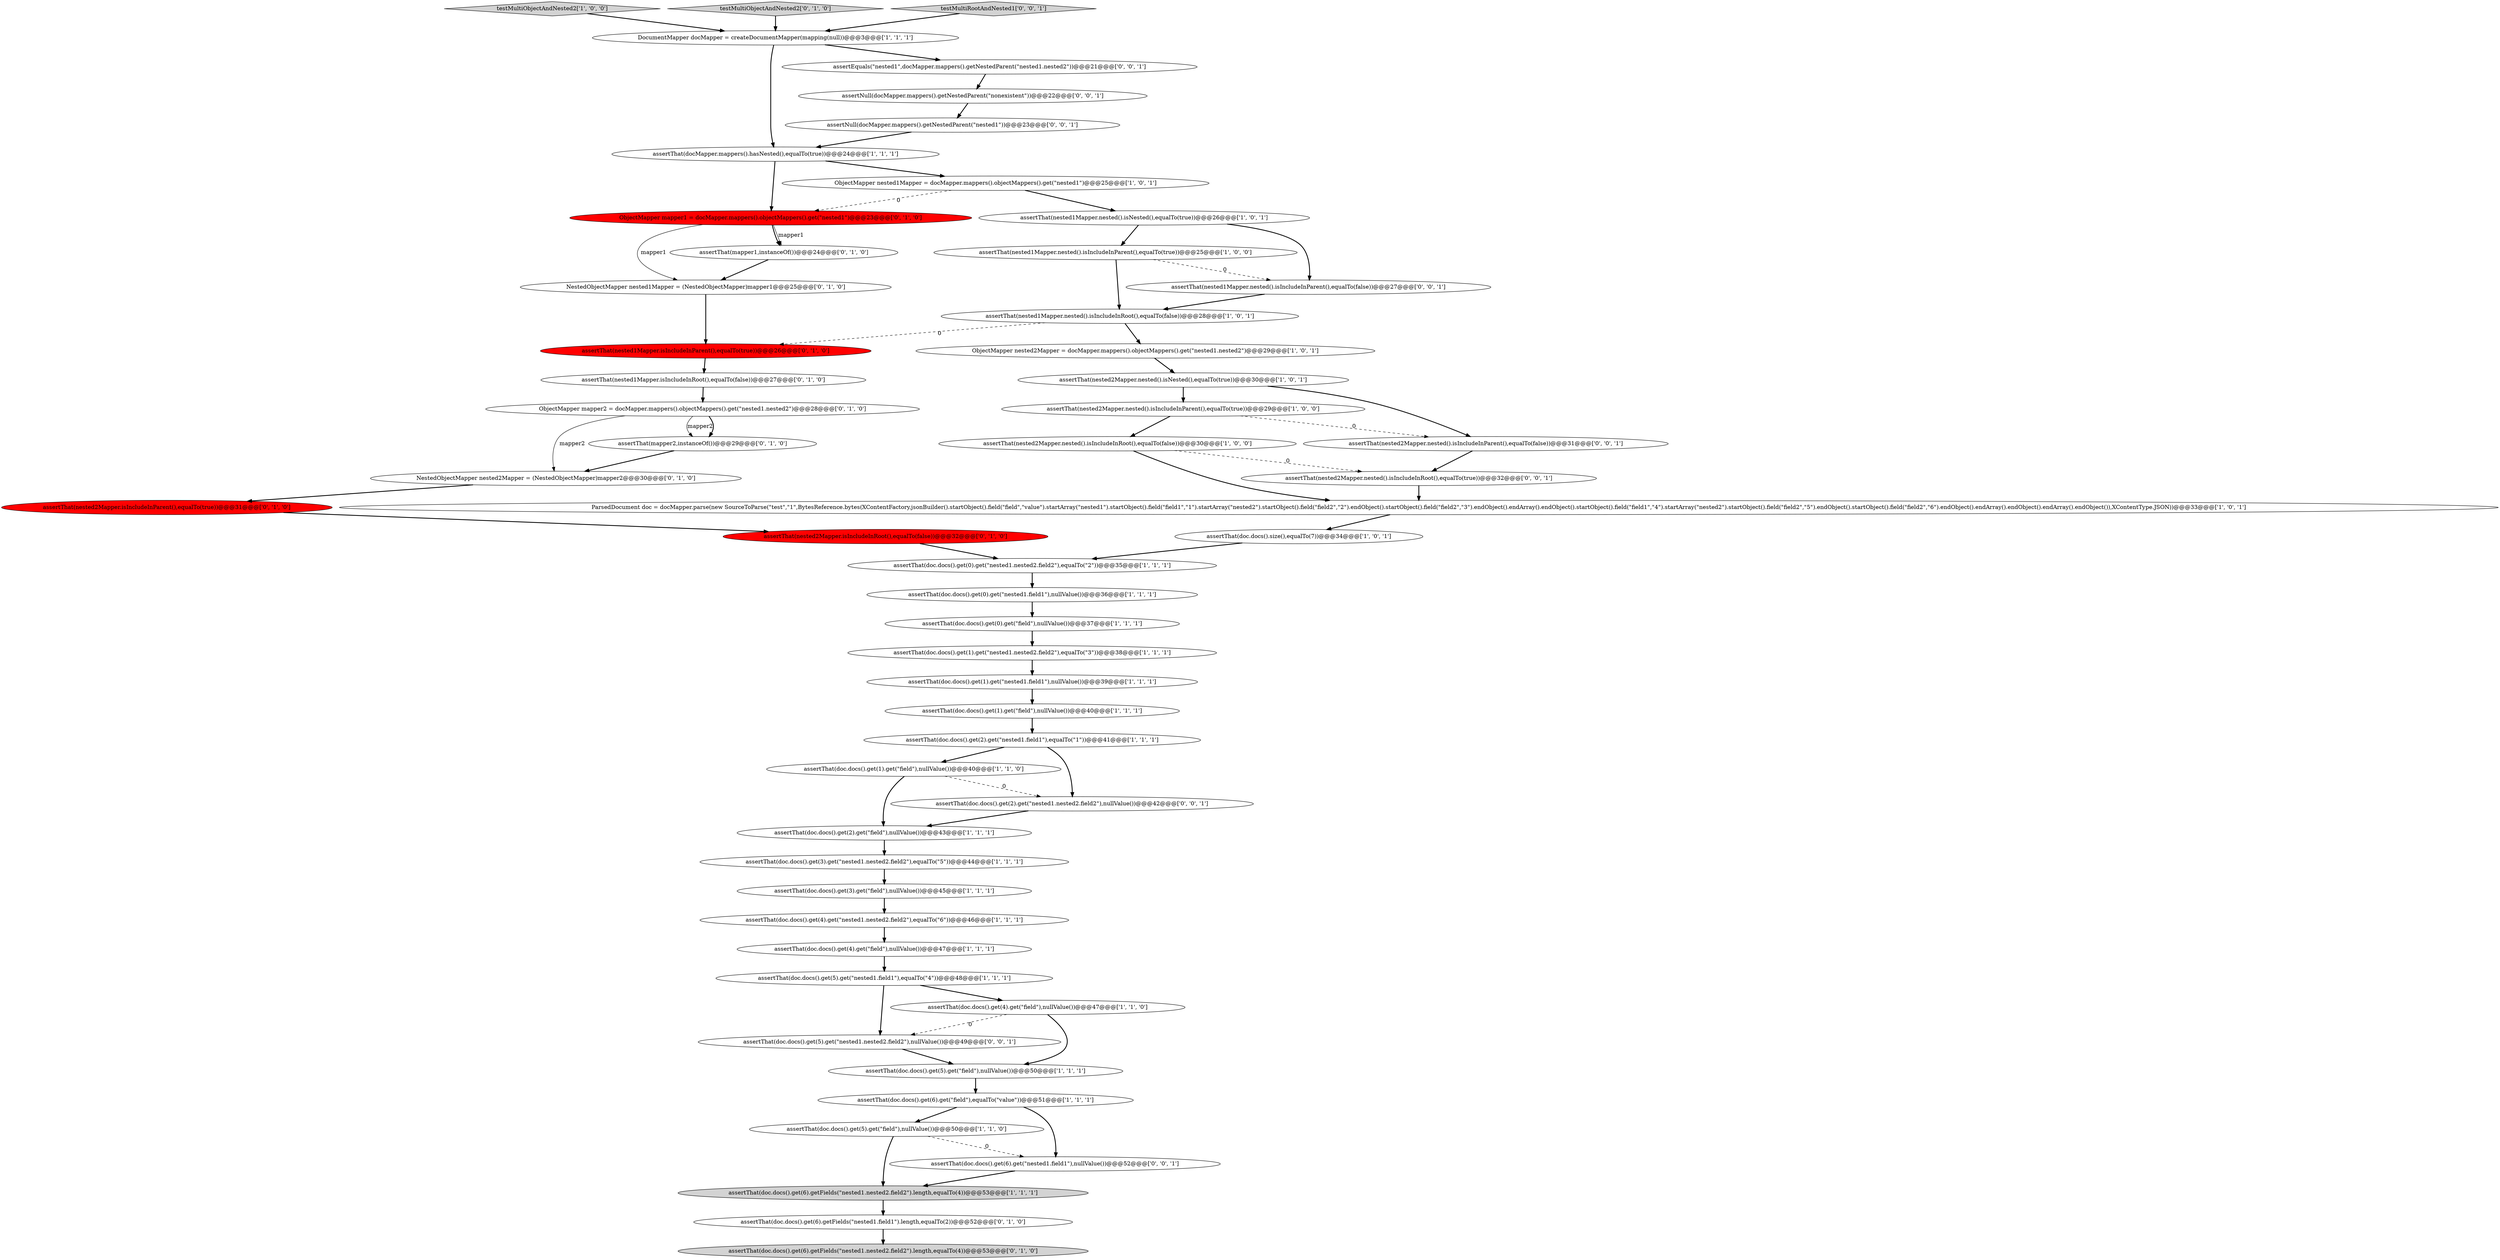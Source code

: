 digraph {
16 [style = filled, label = "assertThat(doc.docs().get(1).get(\"field\"),nullValue())@@@40@@@['1', '1', '1']", fillcolor = white, shape = ellipse image = "AAA0AAABBB1BBB"];
42 [style = filled, label = "assertThat(nested2Mapper.isIncludeInParent(),equalTo(true))@@@31@@@['0', '1', '0']", fillcolor = red, shape = ellipse image = "AAA1AAABBB2BBB"];
8 [style = filled, label = "assertThat(docMapper.mappers().hasNested(),equalTo(true))@@@24@@@['1', '1', '1']", fillcolor = white, shape = ellipse image = "AAA0AAABBB1BBB"];
14 [style = filled, label = "assertThat(doc.docs().get(5).get(\"nested1.field1\"),equalTo(\"4\"))@@@48@@@['1', '1', '1']", fillcolor = white, shape = ellipse image = "AAA0AAABBB1BBB"];
12 [style = filled, label = "assertThat(doc.docs().get(6).get(\"field\"),equalTo(\"value\"))@@@51@@@['1', '1', '1']", fillcolor = white, shape = ellipse image = "AAA0AAABBB1BBB"];
37 [style = filled, label = "assertThat(mapper1,instanceOf())@@@24@@@['0', '1', '0']", fillcolor = white, shape = ellipse image = "AAA0AAABBB2BBB"];
2 [style = filled, label = "assertThat(nested1Mapper.nested().isNested(),equalTo(true))@@@26@@@['1', '0', '1']", fillcolor = white, shape = ellipse image = "AAA0AAABBB1BBB"];
13 [style = filled, label = "assertThat(doc.docs().get(5).get(\"field\"),nullValue())@@@50@@@['1', '1', '0']", fillcolor = white, shape = ellipse image = "AAA0AAABBB1BBB"];
1 [style = filled, label = "assertThat(nested2Mapper.nested().isNested(),equalTo(true))@@@30@@@['1', '0', '1']", fillcolor = white, shape = ellipse image = "AAA0AAABBB1BBB"];
51 [style = filled, label = "assertThat(nested2Mapper.nested().isIncludeInParent(),equalTo(false))@@@31@@@['0', '0', '1']", fillcolor = white, shape = ellipse image = "AAA0AAABBB3BBB"];
20 [style = filled, label = "testMultiObjectAndNested2['1', '0', '0']", fillcolor = lightgray, shape = diamond image = "AAA0AAABBB1BBB"];
26 [style = filled, label = "assertThat(doc.docs().get(4).get(\"field\"),nullValue())@@@47@@@['1', '1', '1']", fillcolor = white, shape = ellipse image = "AAA0AAABBB1BBB"];
31 [style = filled, label = "assertThat(doc.docs().get(1).get(\"nested1.field1\"),nullValue())@@@39@@@['1', '1', '1']", fillcolor = white, shape = ellipse image = "AAA0AAABBB1BBB"];
35 [style = filled, label = "ObjectMapper mapper1 = docMapper.mappers().objectMappers().get(\"nested1\")@@@23@@@['0', '1', '0']", fillcolor = red, shape = ellipse image = "AAA1AAABBB2BBB"];
10 [style = filled, label = "ObjectMapper nested1Mapper = docMapper.mappers().objectMappers().get(\"nested1\")@@@25@@@['1', '0', '1']", fillcolor = white, shape = ellipse image = "AAA0AAABBB1BBB"];
11 [style = filled, label = "assertThat(doc.docs().get(1).get(\"field\"),nullValue())@@@40@@@['1', '1', '0']", fillcolor = white, shape = ellipse image = "AAA0AAABBB1BBB"];
50 [style = filled, label = "assertEquals(\"nested1\",docMapper.mappers().getNestedParent(\"nested1.nested2\"))@@@21@@@['0', '0', '1']", fillcolor = white, shape = ellipse image = "AAA0AAABBB3BBB"];
46 [style = filled, label = "assertNull(docMapper.mappers().getNestedParent(\"nested1\"))@@@23@@@['0', '0', '1']", fillcolor = white, shape = ellipse image = "AAA0AAABBB3BBB"];
53 [style = filled, label = "assertThat(doc.docs().get(5).get(\"nested1.nested2.field2\"),nullValue())@@@49@@@['0', '0', '1']", fillcolor = white, shape = ellipse image = "AAA0AAABBB3BBB"];
34 [style = filled, label = "assertThat(doc.docs().get(6).getFields(\"nested1.nested2.field2\").length,equalTo(4))@@@53@@@['0', '1', '0']", fillcolor = lightgray, shape = ellipse image = "AAA0AAABBB2BBB"];
18 [style = filled, label = "assertThat(doc.docs().get(2).get(\"nested1.field1\"),equalTo(\"1\"))@@@41@@@['1', '1', '1']", fillcolor = white, shape = ellipse image = "AAA0AAABBB1BBB"];
19 [style = filled, label = "DocumentMapper docMapper = createDocumentMapper(mapping(null))@@@3@@@['1', '1', '1']", fillcolor = white, shape = ellipse image = "AAA0AAABBB1BBB"];
39 [style = filled, label = "assertThat(doc.docs().get(6).getFields(\"nested1.field1\").length,equalTo(2))@@@52@@@['0', '1', '0']", fillcolor = white, shape = ellipse image = "AAA0AAABBB2BBB"];
38 [style = filled, label = "assertThat(nested1Mapper.isIncludeInParent(),equalTo(true))@@@26@@@['0', '1', '0']", fillcolor = red, shape = ellipse image = "AAA1AAABBB2BBB"];
48 [style = filled, label = "assertThat(nested1Mapper.nested().isIncludeInParent(),equalTo(false))@@@27@@@['0', '0', '1']", fillcolor = white, shape = ellipse image = "AAA0AAABBB3BBB"];
23 [style = filled, label = "assertThat(doc.docs().get(0).get(\"nested1.field1\"),nullValue())@@@36@@@['1', '1', '1']", fillcolor = white, shape = ellipse image = "AAA0AAABBB1BBB"];
41 [style = filled, label = "NestedObjectMapper nested1Mapper = (NestedObjectMapper)mapper1@@@25@@@['0', '1', '0']", fillcolor = white, shape = ellipse image = "AAA0AAABBB2BBB"];
47 [style = filled, label = "assertThat(nested2Mapper.nested().isIncludeInRoot(),equalTo(true))@@@32@@@['0', '0', '1']", fillcolor = white, shape = ellipse image = "AAA0AAABBB3BBB"];
7 [style = filled, label = "assertThat(doc.docs().size(),equalTo(7))@@@34@@@['1', '0', '1']", fillcolor = white, shape = ellipse image = "AAA0AAABBB1BBB"];
5 [style = filled, label = "assertThat(nested1Mapper.nested().isIncludeInParent(),equalTo(true))@@@25@@@['1', '0', '0']", fillcolor = white, shape = ellipse image = "AAA0AAABBB1BBB"];
17 [style = filled, label = "ParsedDocument doc = docMapper.parse(new SourceToParse(\"test\",\"1\",BytesReference.bytes(XContentFactory.jsonBuilder().startObject().field(\"field\",\"value\").startArray(\"nested1\").startObject().field(\"field1\",\"1\").startArray(\"nested2\").startObject().field(\"field2\",\"2\").endObject().startObject().field(\"field2\",\"3\").endObject().endArray().endObject().startObject().field(\"field1\",\"4\").startArray(\"nested2\").startObject().field(\"field2\",\"5\").endObject().startObject().field(\"field2\",\"6\").endObject().endArray().endObject().endArray().endObject()),XContentType.JSON))@@@33@@@['1', '0', '1']", fillcolor = white, shape = ellipse image = "AAA0AAABBB1BBB"];
27 [style = filled, label = "assertThat(doc.docs().get(3).get(\"field\"),nullValue())@@@45@@@['1', '1', '1']", fillcolor = white, shape = ellipse image = "AAA0AAABBB1BBB"];
0 [style = filled, label = "assertThat(doc.docs().get(0).get(\"field\"),nullValue())@@@37@@@['1', '1', '1']", fillcolor = white, shape = ellipse image = "AAA0AAABBB1BBB"];
33 [style = filled, label = "assertThat(nested1Mapper.isIncludeInRoot(),equalTo(false))@@@27@@@['0', '1', '0']", fillcolor = white, shape = ellipse image = "AAA0AAABBB2BBB"];
49 [style = filled, label = "assertThat(doc.docs().get(6).get(\"nested1.field1\"),nullValue())@@@52@@@['0', '0', '1']", fillcolor = white, shape = ellipse image = "AAA0AAABBB3BBB"];
30 [style = filled, label = "assertThat(doc.docs().get(3).get(\"nested1.nested2.field2\"),equalTo(\"5\"))@@@44@@@['1', '1', '1']", fillcolor = white, shape = ellipse image = "AAA0AAABBB1BBB"];
36 [style = filled, label = "NestedObjectMapper nested2Mapper = (NestedObjectMapper)mapper2@@@30@@@['0', '1', '0']", fillcolor = white, shape = ellipse image = "AAA0AAABBB2BBB"];
25 [style = filled, label = "assertThat(doc.docs().get(4).get(\"field\"),nullValue())@@@47@@@['1', '1', '0']", fillcolor = white, shape = ellipse image = "AAA0AAABBB1BBB"];
43 [style = filled, label = "assertThat(nested2Mapper.isIncludeInRoot(),equalTo(false))@@@32@@@['0', '1', '0']", fillcolor = red, shape = ellipse image = "AAA1AAABBB2BBB"];
3 [style = filled, label = "ObjectMapper nested2Mapper = docMapper.mappers().objectMappers().get(\"nested1.nested2\")@@@29@@@['1', '0', '1']", fillcolor = white, shape = ellipse image = "AAA0AAABBB1BBB"];
32 [style = filled, label = "assertThat(mapper2,instanceOf())@@@29@@@['0', '1', '0']", fillcolor = white, shape = ellipse image = "AAA0AAABBB2BBB"];
40 [style = filled, label = "ObjectMapper mapper2 = docMapper.mappers().objectMappers().get(\"nested1.nested2\")@@@28@@@['0', '1', '0']", fillcolor = white, shape = ellipse image = "AAA0AAABBB2BBB"];
24 [style = filled, label = "assertThat(doc.docs().get(1).get(\"nested1.nested2.field2\"),equalTo(\"3\"))@@@38@@@['1', '1', '1']", fillcolor = white, shape = ellipse image = "AAA0AAABBB1BBB"];
54 [style = filled, label = "assertNull(docMapper.mappers().getNestedParent(\"nonexistent\"))@@@22@@@['0', '0', '1']", fillcolor = white, shape = ellipse image = "AAA0AAABBB3BBB"];
29 [style = filled, label = "assertThat(doc.docs().get(2).get(\"field\"),nullValue())@@@43@@@['1', '1', '1']", fillcolor = white, shape = ellipse image = "AAA0AAABBB1BBB"];
44 [style = filled, label = "testMultiObjectAndNested2['0', '1', '0']", fillcolor = lightgray, shape = diamond image = "AAA0AAABBB2BBB"];
28 [style = filled, label = "assertThat(nested2Mapper.nested().isIncludeInRoot(),equalTo(false))@@@30@@@['1', '0', '0']", fillcolor = white, shape = ellipse image = "AAA0AAABBB1BBB"];
6 [style = filled, label = "assertThat(doc.docs().get(0).get(\"nested1.nested2.field2\"),equalTo(\"2\"))@@@35@@@['1', '1', '1']", fillcolor = white, shape = ellipse image = "AAA0AAABBB1BBB"];
15 [style = filled, label = "assertThat(doc.docs().get(4).get(\"nested1.nested2.field2\"),equalTo(\"6\"))@@@46@@@['1', '1', '1']", fillcolor = white, shape = ellipse image = "AAA0AAABBB1BBB"];
22 [style = filled, label = "assertThat(nested2Mapper.nested().isIncludeInParent(),equalTo(true))@@@29@@@['1', '0', '0']", fillcolor = white, shape = ellipse image = "AAA0AAABBB1BBB"];
21 [style = filled, label = "assertThat(nested1Mapper.nested().isIncludeInRoot(),equalTo(false))@@@28@@@['1', '0', '1']", fillcolor = white, shape = ellipse image = "AAA0AAABBB1BBB"];
52 [style = filled, label = "assertThat(doc.docs().get(2).get(\"nested1.nested2.field2\"),nullValue())@@@42@@@['0', '0', '1']", fillcolor = white, shape = ellipse image = "AAA0AAABBB3BBB"];
9 [style = filled, label = "assertThat(doc.docs().get(5).get(\"field\"),nullValue())@@@50@@@['1', '1', '1']", fillcolor = white, shape = ellipse image = "AAA0AAABBB1BBB"];
45 [style = filled, label = "testMultiRootAndNested1['0', '0', '1']", fillcolor = lightgray, shape = diamond image = "AAA0AAABBB3BBB"];
4 [style = filled, label = "assertThat(doc.docs().get(6).getFields(\"nested1.nested2.field2\").length,equalTo(4))@@@53@@@['1', '1', '1']", fillcolor = lightgray, shape = ellipse image = "AAA0AAABBB1BBB"];
2->48 [style = bold, label=""];
8->10 [style = bold, label=""];
2->5 [style = bold, label=""];
16->18 [style = bold, label=""];
14->25 [style = bold, label=""];
42->43 [style = bold, label=""];
3->1 [style = bold, label=""];
29->30 [style = bold, label=""];
40->36 [style = solid, label="mapper2"];
31->16 [style = bold, label=""];
6->23 [style = bold, label=""];
39->34 [style = bold, label=""];
4->39 [style = bold, label=""];
37->41 [style = bold, label=""];
54->46 [style = bold, label=""];
18->11 [style = bold, label=""];
30->27 [style = bold, label=""];
25->9 [style = bold, label=""];
44->19 [style = bold, label=""];
26->14 [style = bold, label=""];
28->47 [style = dashed, label="0"];
25->53 [style = dashed, label="0"];
11->29 [style = bold, label=""];
22->28 [style = bold, label=""];
21->38 [style = dashed, label="0"];
19->50 [style = bold, label=""];
23->0 [style = bold, label=""];
8->35 [style = bold, label=""];
27->15 [style = bold, label=""];
19->8 [style = bold, label=""];
43->6 [style = bold, label=""];
15->26 [style = bold, label=""];
40->32 [style = solid, label="mapper2"];
1->22 [style = bold, label=""];
12->49 [style = bold, label=""];
17->7 [style = bold, label=""];
5->21 [style = bold, label=""];
12->13 [style = bold, label=""];
33->40 [style = bold, label=""];
5->48 [style = dashed, label="0"];
24->31 [style = bold, label=""];
35->37 [style = bold, label=""];
45->19 [style = bold, label=""];
1->51 [style = bold, label=""];
35->41 [style = solid, label="mapper1"];
0->24 [style = bold, label=""];
51->47 [style = bold, label=""];
46->8 [style = bold, label=""];
7->6 [style = bold, label=""];
48->21 [style = bold, label=""];
40->32 [style = bold, label=""];
11->52 [style = dashed, label="0"];
28->17 [style = bold, label=""];
32->36 [style = bold, label=""];
13->49 [style = dashed, label="0"];
41->38 [style = bold, label=""];
10->2 [style = bold, label=""];
52->29 [style = bold, label=""];
49->4 [style = bold, label=""];
9->12 [style = bold, label=""];
35->37 [style = solid, label="mapper1"];
47->17 [style = bold, label=""];
20->19 [style = bold, label=""];
38->33 [style = bold, label=""];
50->54 [style = bold, label=""];
18->52 [style = bold, label=""];
14->53 [style = bold, label=""];
53->9 [style = bold, label=""];
10->35 [style = dashed, label="0"];
36->42 [style = bold, label=""];
21->3 [style = bold, label=""];
22->51 [style = dashed, label="0"];
13->4 [style = bold, label=""];
}
